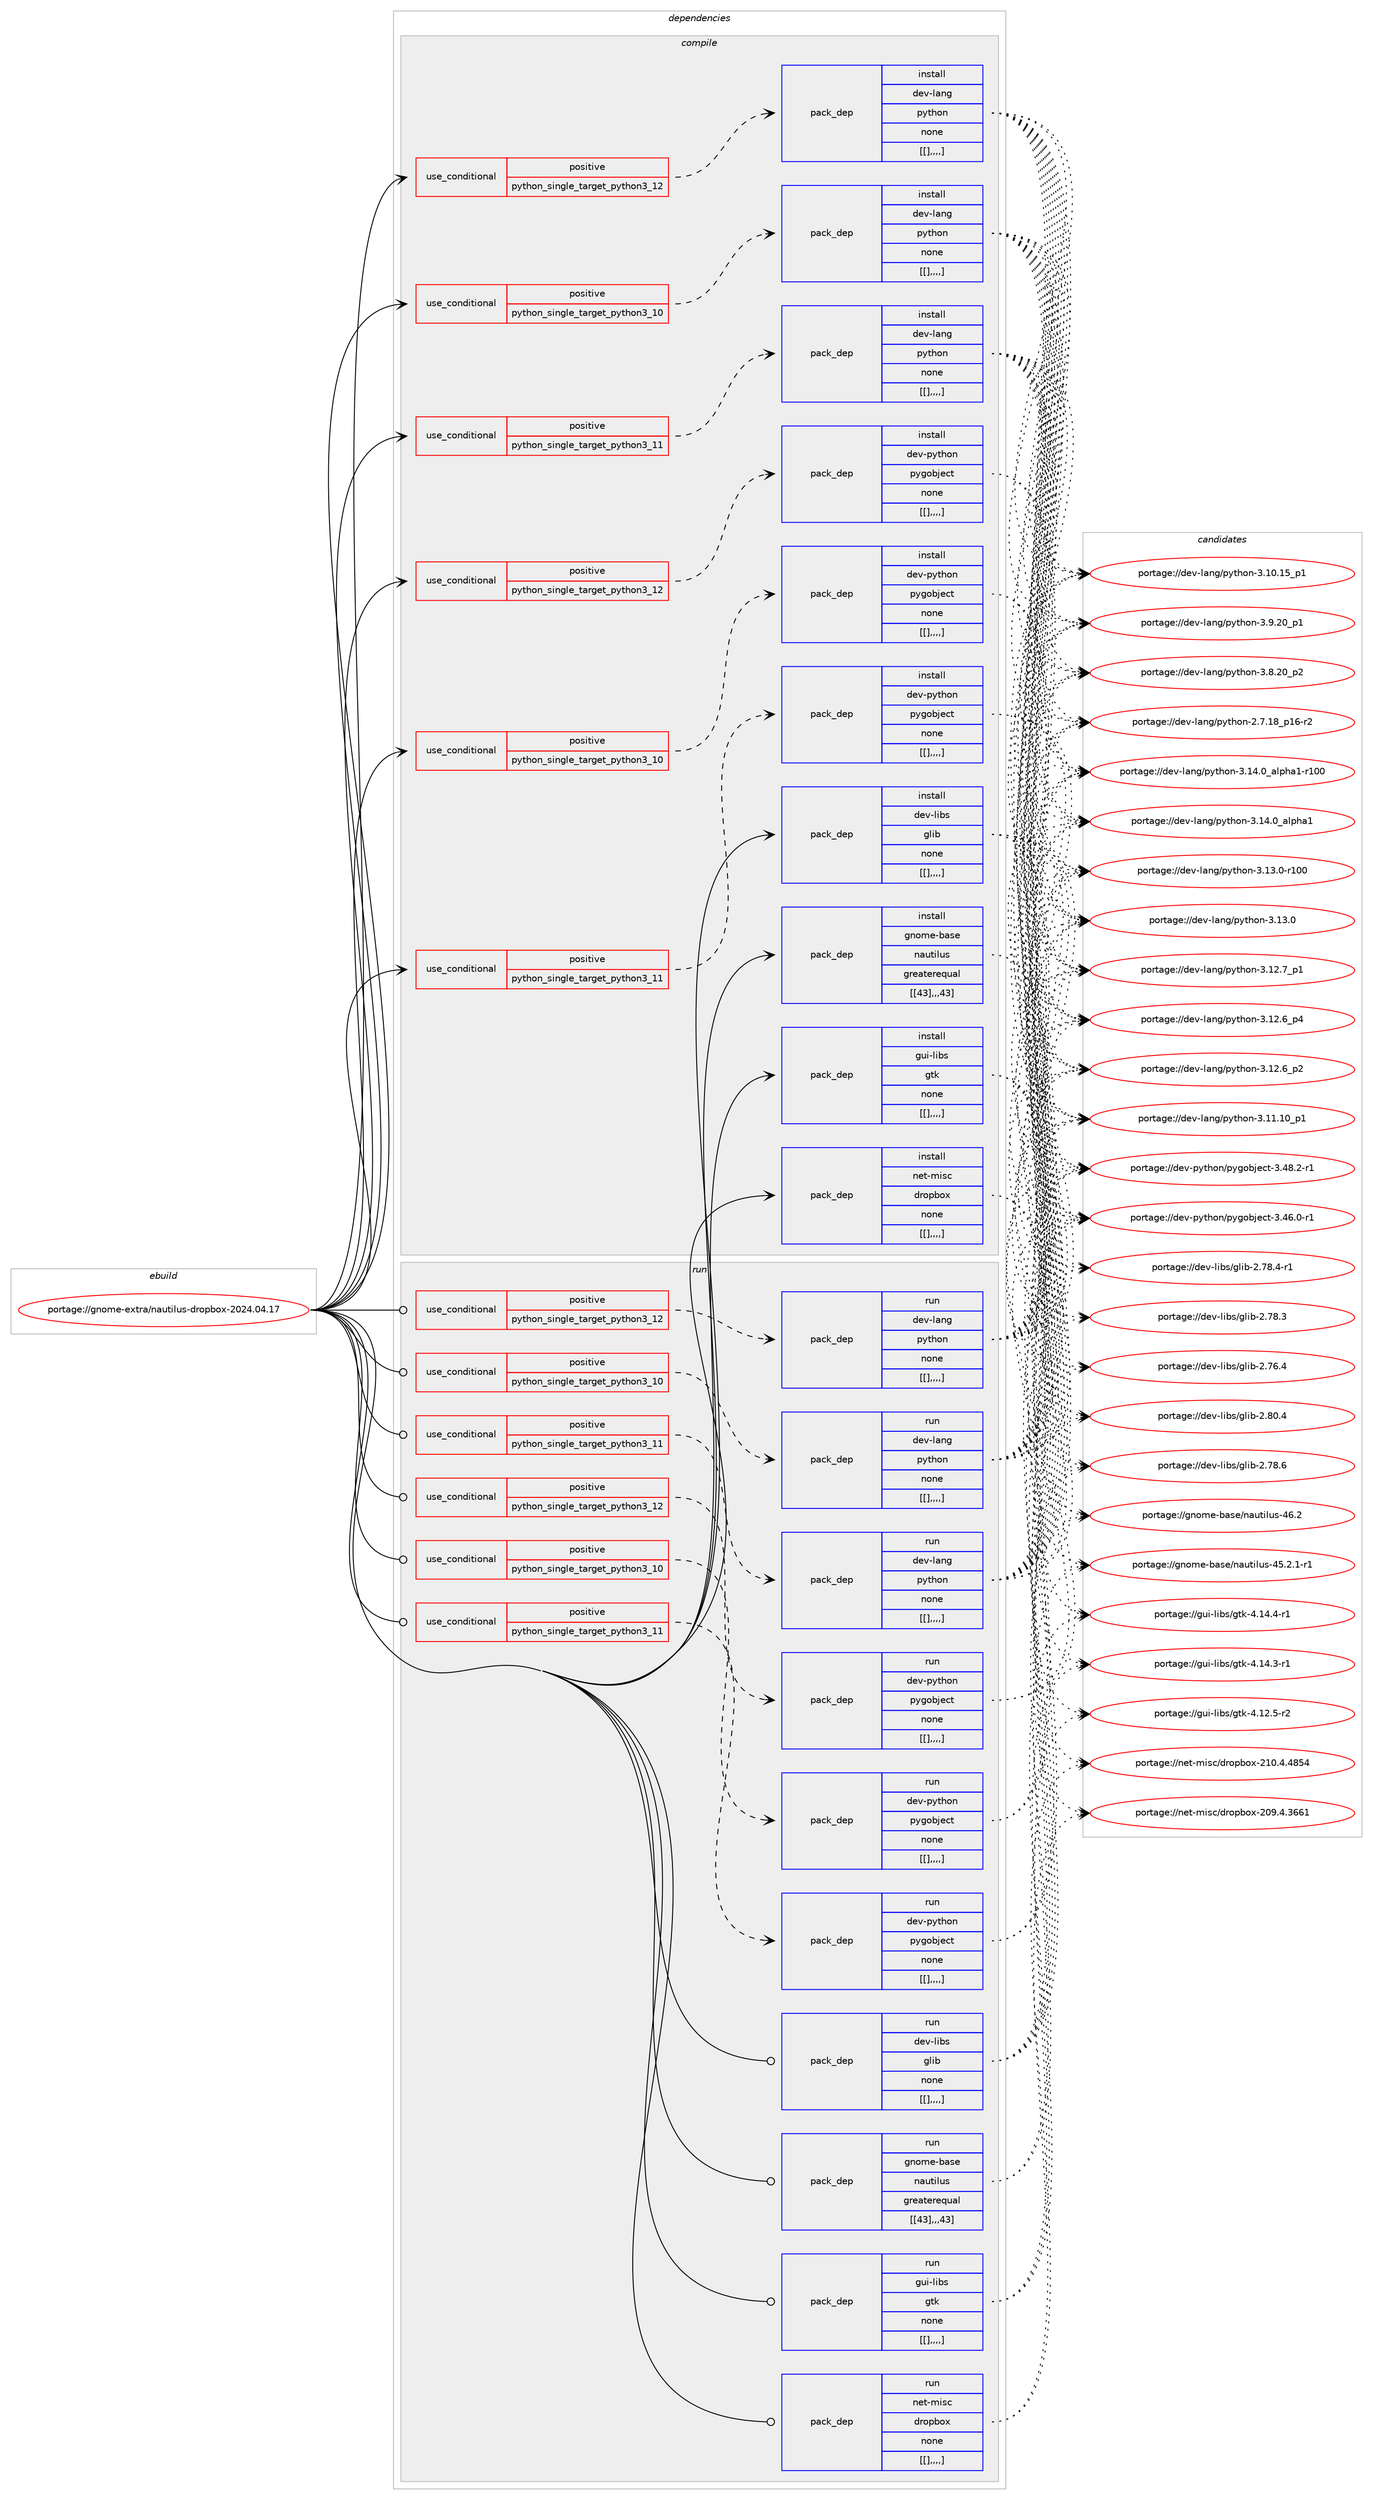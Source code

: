 digraph prolog {

# *************
# Graph options
# *************

newrank=true;
concentrate=true;
compound=true;
graph [rankdir=LR,fontname=Helvetica,fontsize=10,ranksep=1.5];#, ranksep=2.5, nodesep=0.2];
edge  [arrowhead=vee];
node  [fontname=Helvetica,fontsize=10];

# **********
# The ebuild
# **********

subgraph cluster_leftcol {
color=gray;
label=<<i>ebuild</i>>;
id [label="portage://gnome-extra/nautilus-dropbox-2024.04.17", color=red, width=4, href="../gnome-extra/nautilus-dropbox-2024.04.17.svg"];
}

# ****************
# The dependencies
# ****************

subgraph cluster_midcol {
color=gray;
label=<<i>dependencies</i>>;
subgraph cluster_compile {
fillcolor="#eeeeee";
style=filled;
label=<<i>compile</i>>;
subgraph cond70482 {
dependency251976 [label=<<TABLE BORDER="0" CELLBORDER="1" CELLSPACING="0" CELLPADDING="4"><TR><TD ROWSPAN="3" CELLPADDING="10">use_conditional</TD></TR><TR><TD>positive</TD></TR><TR><TD>python_single_target_python3_10</TD></TR></TABLE>>, shape=none, color=red];
subgraph pack179879 {
dependency251979 [label=<<TABLE BORDER="0" CELLBORDER="1" CELLSPACING="0" CELLPADDING="4" WIDTH="220"><TR><TD ROWSPAN="6" CELLPADDING="30">pack_dep</TD></TR><TR><TD WIDTH="110">install</TD></TR><TR><TD>dev-lang</TD></TR><TR><TD>python</TD></TR><TR><TD>none</TD></TR><TR><TD>[[],,,,]</TD></TR></TABLE>>, shape=none, color=blue];
}
dependency251976:e -> dependency251979:w [weight=20,style="dashed",arrowhead="vee"];
}
id:e -> dependency251976:w [weight=20,style="solid",arrowhead="vee"];
subgraph cond70487 {
dependency252003 [label=<<TABLE BORDER="0" CELLBORDER="1" CELLSPACING="0" CELLPADDING="4"><TR><TD ROWSPAN="3" CELLPADDING="10">use_conditional</TD></TR><TR><TD>positive</TD></TR><TR><TD>python_single_target_python3_10</TD></TR></TABLE>>, shape=none, color=red];
subgraph pack179980 {
dependency252158 [label=<<TABLE BORDER="0" CELLBORDER="1" CELLSPACING="0" CELLPADDING="4" WIDTH="220"><TR><TD ROWSPAN="6" CELLPADDING="30">pack_dep</TD></TR><TR><TD WIDTH="110">install</TD></TR><TR><TD>dev-python</TD></TR><TR><TD>pygobject</TD></TR><TR><TD>none</TD></TR><TR><TD>[[],,,,]</TD></TR></TABLE>>, shape=none, color=blue];
}
dependency252003:e -> dependency252158:w [weight=20,style="dashed",arrowhead="vee"];
}
id:e -> dependency252003:w [weight=20,style="solid",arrowhead="vee"];
subgraph cond70520 {
dependency252168 [label=<<TABLE BORDER="0" CELLBORDER="1" CELLSPACING="0" CELLPADDING="4"><TR><TD ROWSPAN="3" CELLPADDING="10">use_conditional</TD></TR><TR><TD>positive</TD></TR><TR><TD>python_single_target_python3_11</TD></TR></TABLE>>, shape=none, color=red];
subgraph pack180100 {
dependency252257 [label=<<TABLE BORDER="0" CELLBORDER="1" CELLSPACING="0" CELLPADDING="4" WIDTH="220"><TR><TD ROWSPAN="6" CELLPADDING="30">pack_dep</TD></TR><TR><TD WIDTH="110">install</TD></TR><TR><TD>dev-lang</TD></TR><TR><TD>python</TD></TR><TR><TD>none</TD></TR><TR><TD>[[],,,,]</TD></TR></TABLE>>, shape=none, color=blue];
}
dependency252168:e -> dependency252257:w [weight=20,style="dashed",arrowhead="vee"];
}
id:e -> dependency252168:w [weight=20,style="solid",arrowhead="vee"];
subgraph cond70544 {
dependency252347 [label=<<TABLE BORDER="0" CELLBORDER="1" CELLSPACING="0" CELLPADDING="4"><TR><TD ROWSPAN="3" CELLPADDING="10">use_conditional</TD></TR><TR><TD>positive</TD></TR><TR><TD>python_single_target_python3_11</TD></TR></TABLE>>, shape=none, color=red];
subgraph pack180248 {
dependency252463 [label=<<TABLE BORDER="0" CELLBORDER="1" CELLSPACING="0" CELLPADDING="4" WIDTH="220"><TR><TD ROWSPAN="6" CELLPADDING="30">pack_dep</TD></TR><TR><TD WIDTH="110">install</TD></TR><TR><TD>dev-python</TD></TR><TR><TD>pygobject</TD></TR><TR><TD>none</TD></TR><TR><TD>[[],,,,]</TD></TR></TABLE>>, shape=none, color=blue];
}
dependency252347:e -> dependency252463:w [weight=20,style="dashed",arrowhead="vee"];
}
id:e -> dependency252347:w [weight=20,style="solid",arrowhead="vee"];
subgraph cond70565 {
dependency252485 [label=<<TABLE BORDER="0" CELLBORDER="1" CELLSPACING="0" CELLPADDING="4"><TR><TD ROWSPAN="3" CELLPADDING="10">use_conditional</TD></TR><TR><TD>positive</TD></TR><TR><TD>python_single_target_python3_12</TD></TR></TABLE>>, shape=none, color=red];
subgraph pack180300 {
dependency252568 [label=<<TABLE BORDER="0" CELLBORDER="1" CELLSPACING="0" CELLPADDING="4" WIDTH="220"><TR><TD ROWSPAN="6" CELLPADDING="30">pack_dep</TD></TR><TR><TD WIDTH="110">install</TD></TR><TR><TD>dev-lang</TD></TR><TR><TD>python</TD></TR><TR><TD>none</TD></TR><TR><TD>[[],,,,]</TD></TR></TABLE>>, shape=none, color=blue];
}
dependency252485:e -> dependency252568:w [weight=20,style="dashed",arrowhead="vee"];
}
id:e -> dependency252485:w [weight=20,style="solid",arrowhead="vee"];
subgraph cond70582 {
dependency252572 [label=<<TABLE BORDER="0" CELLBORDER="1" CELLSPACING="0" CELLPADDING="4"><TR><TD ROWSPAN="3" CELLPADDING="10">use_conditional</TD></TR><TR><TD>positive</TD></TR><TR><TD>python_single_target_python3_12</TD></TR></TABLE>>, shape=none, color=red];
subgraph pack180396 {
dependency252597 [label=<<TABLE BORDER="0" CELLBORDER="1" CELLSPACING="0" CELLPADDING="4" WIDTH="220"><TR><TD ROWSPAN="6" CELLPADDING="30">pack_dep</TD></TR><TR><TD WIDTH="110">install</TD></TR><TR><TD>dev-python</TD></TR><TR><TD>pygobject</TD></TR><TR><TD>none</TD></TR><TR><TD>[[],,,,]</TD></TR></TABLE>>, shape=none, color=blue];
}
dependency252572:e -> dependency252597:w [weight=20,style="dashed",arrowhead="vee"];
}
id:e -> dependency252572:w [weight=20,style="solid",arrowhead="vee"];
subgraph pack180408 {
dependency252618 [label=<<TABLE BORDER="0" CELLBORDER="1" CELLSPACING="0" CELLPADDING="4" WIDTH="220"><TR><TD ROWSPAN="6" CELLPADDING="30">pack_dep</TD></TR><TR><TD WIDTH="110">install</TD></TR><TR><TD>dev-libs</TD></TR><TR><TD>glib</TD></TR><TR><TD>none</TD></TR><TR><TD>[[],,,,]</TD></TR></TABLE>>, shape=none, color=blue];
}
id:e -> dependency252618:w [weight=20,style="solid",arrowhead="vee"];
subgraph pack180453 {
dependency252665 [label=<<TABLE BORDER="0" CELLBORDER="1" CELLSPACING="0" CELLPADDING="4" WIDTH="220"><TR><TD ROWSPAN="6" CELLPADDING="30">pack_dep</TD></TR><TR><TD WIDTH="110">install</TD></TR><TR><TD>gnome-base</TD></TR><TR><TD>nautilus</TD></TR><TR><TD>greaterequal</TD></TR><TR><TD>[[43],,,43]</TD></TR></TABLE>>, shape=none, color=blue];
}
id:e -> dependency252665:w [weight=20,style="solid",arrowhead="vee"];
subgraph pack180510 {
dependency252730 [label=<<TABLE BORDER="0" CELLBORDER="1" CELLSPACING="0" CELLPADDING="4" WIDTH="220"><TR><TD ROWSPAN="6" CELLPADDING="30">pack_dep</TD></TR><TR><TD WIDTH="110">install</TD></TR><TR><TD>gui-libs</TD></TR><TR><TD>gtk</TD></TR><TR><TD>none</TD></TR><TR><TD>[[],,,,]</TD></TR></TABLE>>, shape=none, color=blue];
}
id:e -> dependency252730:w [weight=20,style="solid",arrowhead="vee"];
subgraph pack180512 {
dependency252750 [label=<<TABLE BORDER="0" CELLBORDER="1" CELLSPACING="0" CELLPADDING="4" WIDTH="220"><TR><TD ROWSPAN="6" CELLPADDING="30">pack_dep</TD></TR><TR><TD WIDTH="110">install</TD></TR><TR><TD>net-misc</TD></TR><TR><TD>dropbox</TD></TR><TR><TD>none</TD></TR><TR><TD>[[],,,,]</TD></TR></TABLE>>, shape=none, color=blue];
}
id:e -> dependency252750:w [weight=20,style="solid",arrowhead="vee"];
}
subgraph cluster_compileandrun {
fillcolor="#eeeeee";
style=filled;
label=<<i>compile and run</i>>;
}
subgraph cluster_run {
fillcolor="#eeeeee";
style=filled;
label=<<i>run</i>>;
subgraph cond70611 {
dependency252805 [label=<<TABLE BORDER="0" CELLBORDER="1" CELLSPACING="0" CELLPADDING="4"><TR><TD ROWSPAN="3" CELLPADDING="10">use_conditional</TD></TR><TR><TD>positive</TD></TR><TR><TD>python_single_target_python3_10</TD></TR></TABLE>>, shape=none, color=red];
subgraph pack180597 {
dependency252846 [label=<<TABLE BORDER="0" CELLBORDER="1" CELLSPACING="0" CELLPADDING="4" WIDTH="220"><TR><TD ROWSPAN="6" CELLPADDING="30">pack_dep</TD></TR><TR><TD WIDTH="110">run</TD></TR><TR><TD>dev-lang</TD></TR><TR><TD>python</TD></TR><TR><TD>none</TD></TR><TR><TD>[[],,,,]</TD></TR></TABLE>>, shape=none, color=blue];
}
dependency252805:e -> dependency252846:w [weight=20,style="dashed",arrowhead="vee"];
}
id:e -> dependency252805:w [weight=20,style="solid",arrowhead="odot"];
subgraph cond70618 {
dependency252850 [label=<<TABLE BORDER="0" CELLBORDER="1" CELLSPACING="0" CELLPADDING="4"><TR><TD ROWSPAN="3" CELLPADDING="10">use_conditional</TD></TR><TR><TD>positive</TD></TR><TR><TD>python_single_target_python3_10</TD></TR></TABLE>>, shape=none, color=red];
subgraph pack180616 {
dependency252871 [label=<<TABLE BORDER="0" CELLBORDER="1" CELLSPACING="0" CELLPADDING="4" WIDTH="220"><TR><TD ROWSPAN="6" CELLPADDING="30">pack_dep</TD></TR><TR><TD WIDTH="110">run</TD></TR><TR><TD>dev-python</TD></TR><TR><TD>pygobject</TD></TR><TR><TD>none</TD></TR><TR><TD>[[],,,,]</TD></TR></TABLE>>, shape=none, color=blue];
}
dependency252850:e -> dependency252871:w [weight=20,style="dashed",arrowhead="vee"];
}
id:e -> dependency252850:w [weight=20,style="solid",arrowhead="odot"];
subgraph cond70628 {
dependency252902 [label=<<TABLE BORDER="0" CELLBORDER="1" CELLSPACING="0" CELLPADDING="4"><TR><TD ROWSPAN="3" CELLPADDING="10">use_conditional</TD></TR><TR><TD>positive</TD></TR><TR><TD>python_single_target_python3_11</TD></TR></TABLE>>, shape=none, color=red];
subgraph pack180678 {
dependency252928 [label=<<TABLE BORDER="0" CELLBORDER="1" CELLSPACING="0" CELLPADDING="4" WIDTH="220"><TR><TD ROWSPAN="6" CELLPADDING="30">pack_dep</TD></TR><TR><TD WIDTH="110">run</TD></TR><TR><TD>dev-lang</TD></TR><TR><TD>python</TD></TR><TR><TD>none</TD></TR><TR><TD>[[],,,,]</TD></TR></TABLE>>, shape=none, color=blue];
}
dependency252902:e -> dependency252928:w [weight=20,style="dashed",arrowhead="vee"];
}
id:e -> dependency252902:w [weight=20,style="solid",arrowhead="odot"];
subgraph cond70632 {
dependency252956 [label=<<TABLE BORDER="0" CELLBORDER="1" CELLSPACING="0" CELLPADDING="4"><TR><TD ROWSPAN="3" CELLPADDING="10">use_conditional</TD></TR><TR><TD>positive</TD></TR><TR><TD>python_single_target_python3_11</TD></TR></TABLE>>, shape=none, color=red];
subgraph pack180723 {
dependency252992 [label=<<TABLE BORDER="0" CELLBORDER="1" CELLSPACING="0" CELLPADDING="4" WIDTH="220"><TR><TD ROWSPAN="6" CELLPADDING="30">pack_dep</TD></TR><TR><TD WIDTH="110">run</TD></TR><TR><TD>dev-python</TD></TR><TR><TD>pygobject</TD></TR><TR><TD>none</TD></TR><TR><TD>[[],,,,]</TD></TR></TABLE>>, shape=none, color=blue];
}
dependency252956:e -> dependency252992:w [weight=20,style="dashed",arrowhead="vee"];
}
id:e -> dependency252956:w [weight=20,style="solid",arrowhead="odot"];
subgraph cond70640 {
dependency253013 [label=<<TABLE BORDER="0" CELLBORDER="1" CELLSPACING="0" CELLPADDING="4"><TR><TD ROWSPAN="3" CELLPADDING="10">use_conditional</TD></TR><TR><TD>positive</TD></TR><TR><TD>python_single_target_python3_12</TD></TR></TABLE>>, shape=none, color=red];
subgraph pack180786 {
dependency253063 [label=<<TABLE BORDER="0" CELLBORDER="1" CELLSPACING="0" CELLPADDING="4" WIDTH="220"><TR><TD ROWSPAN="6" CELLPADDING="30">pack_dep</TD></TR><TR><TD WIDTH="110">run</TD></TR><TR><TD>dev-lang</TD></TR><TR><TD>python</TD></TR><TR><TD>none</TD></TR><TR><TD>[[],,,,]</TD></TR></TABLE>>, shape=none, color=blue];
}
dependency253013:e -> dependency253063:w [weight=20,style="dashed",arrowhead="vee"];
}
id:e -> dependency253013:w [weight=20,style="solid",arrowhead="odot"];
subgraph cond70655 {
dependency253098 [label=<<TABLE BORDER="0" CELLBORDER="1" CELLSPACING="0" CELLPADDING="4"><TR><TD ROWSPAN="3" CELLPADDING="10">use_conditional</TD></TR><TR><TD>positive</TD></TR><TR><TD>python_single_target_python3_12</TD></TR></TABLE>>, shape=none, color=red];
subgraph pack180811 {
dependency253124 [label=<<TABLE BORDER="0" CELLBORDER="1" CELLSPACING="0" CELLPADDING="4" WIDTH="220"><TR><TD ROWSPAN="6" CELLPADDING="30">pack_dep</TD></TR><TR><TD WIDTH="110">run</TD></TR><TR><TD>dev-python</TD></TR><TR><TD>pygobject</TD></TR><TR><TD>none</TD></TR><TR><TD>[[],,,,]</TD></TR></TABLE>>, shape=none, color=blue];
}
dependency253098:e -> dependency253124:w [weight=20,style="dashed",arrowhead="vee"];
}
id:e -> dependency253098:w [weight=20,style="solid",arrowhead="odot"];
subgraph pack180831 {
dependency253150 [label=<<TABLE BORDER="0" CELLBORDER="1" CELLSPACING="0" CELLPADDING="4" WIDTH="220"><TR><TD ROWSPAN="6" CELLPADDING="30">pack_dep</TD></TR><TR><TD WIDTH="110">run</TD></TR><TR><TD>dev-libs</TD></TR><TR><TD>glib</TD></TR><TR><TD>none</TD></TR><TR><TD>[[],,,,]</TD></TR></TABLE>>, shape=none, color=blue];
}
id:e -> dependency253150:w [weight=20,style="solid",arrowhead="odot"];
subgraph pack180863 {
dependency253177 [label=<<TABLE BORDER="0" CELLBORDER="1" CELLSPACING="0" CELLPADDING="4" WIDTH="220"><TR><TD ROWSPAN="6" CELLPADDING="30">pack_dep</TD></TR><TR><TD WIDTH="110">run</TD></TR><TR><TD>gnome-base</TD></TR><TR><TD>nautilus</TD></TR><TR><TD>greaterequal</TD></TR><TR><TD>[[43],,,43]</TD></TR></TABLE>>, shape=none, color=blue];
}
id:e -> dependency253177:w [weight=20,style="solid",arrowhead="odot"];
subgraph pack180875 {
dependency253192 [label=<<TABLE BORDER="0" CELLBORDER="1" CELLSPACING="0" CELLPADDING="4" WIDTH="220"><TR><TD ROWSPAN="6" CELLPADDING="30">pack_dep</TD></TR><TR><TD WIDTH="110">run</TD></TR><TR><TD>gui-libs</TD></TR><TR><TD>gtk</TD></TR><TR><TD>none</TD></TR><TR><TD>[[],,,,]</TD></TR></TABLE>>, shape=none, color=blue];
}
id:e -> dependency253192:w [weight=20,style="solid",arrowhead="odot"];
subgraph pack180921 {
dependency253267 [label=<<TABLE BORDER="0" CELLBORDER="1" CELLSPACING="0" CELLPADDING="4" WIDTH="220"><TR><TD ROWSPAN="6" CELLPADDING="30">pack_dep</TD></TR><TR><TD WIDTH="110">run</TD></TR><TR><TD>net-misc</TD></TR><TR><TD>dropbox</TD></TR><TR><TD>none</TD></TR><TR><TD>[[],,,,]</TD></TR></TABLE>>, shape=none, color=blue];
}
id:e -> dependency253267:w [weight=20,style="solid",arrowhead="odot"];
}
}

# **************
# The candidates
# **************

subgraph cluster_choices {
rank=same;
color=gray;
label=<<i>candidates</i>>;

subgraph choice179964 {
color=black;
nodesep=1;
choice100101118451089711010347112121116104111110455146495246489597108112104974945114494848 [label="portage://dev-lang/python-3.14.0_alpha1-r100", color=red, width=4,href="../dev-lang/python-3.14.0_alpha1-r100.svg"];
choice1001011184510897110103471121211161041111104551464952464895971081121049749 [label="portage://dev-lang/python-3.14.0_alpha1", color=red, width=4,href="../dev-lang/python-3.14.0_alpha1.svg"];
choice1001011184510897110103471121211161041111104551464951464845114494848 [label="portage://dev-lang/python-3.13.0-r100", color=red, width=4,href="../dev-lang/python-3.13.0-r100.svg"];
choice10010111845108971101034711212111610411111045514649514648 [label="portage://dev-lang/python-3.13.0", color=red, width=4,href="../dev-lang/python-3.13.0.svg"];
choice100101118451089711010347112121116104111110455146495046559511249 [label="portage://dev-lang/python-3.12.7_p1", color=red, width=4,href="../dev-lang/python-3.12.7_p1.svg"];
choice100101118451089711010347112121116104111110455146495046549511252 [label="portage://dev-lang/python-3.12.6_p4", color=red, width=4,href="../dev-lang/python-3.12.6_p4.svg"];
choice100101118451089711010347112121116104111110455146495046549511250 [label="portage://dev-lang/python-3.12.6_p2", color=red, width=4,href="../dev-lang/python-3.12.6_p2.svg"];
choice10010111845108971101034711212111610411111045514649494649489511249 [label="portage://dev-lang/python-3.11.10_p1", color=red, width=4,href="../dev-lang/python-3.11.10_p1.svg"];
choice10010111845108971101034711212111610411111045514649484649539511249 [label="portage://dev-lang/python-3.10.15_p1", color=red, width=4,href="../dev-lang/python-3.10.15_p1.svg"];
choice100101118451089711010347112121116104111110455146574650489511249 [label="portage://dev-lang/python-3.9.20_p1", color=red, width=4,href="../dev-lang/python-3.9.20_p1.svg"];
choice100101118451089711010347112121116104111110455146564650489511250 [label="portage://dev-lang/python-3.8.20_p2", color=red, width=4,href="../dev-lang/python-3.8.20_p2.svg"];
choice100101118451089711010347112121116104111110455046554649569511249544511450 [label="portage://dev-lang/python-2.7.18_p16-r2", color=red, width=4,href="../dev-lang/python-2.7.18_p16-r2.svg"];
dependency251979:e -> choice100101118451089711010347112121116104111110455146495246489597108112104974945114494848:w [style=dotted,weight="100"];
dependency251979:e -> choice1001011184510897110103471121211161041111104551464952464895971081121049749:w [style=dotted,weight="100"];
dependency251979:e -> choice1001011184510897110103471121211161041111104551464951464845114494848:w [style=dotted,weight="100"];
dependency251979:e -> choice10010111845108971101034711212111610411111045514649514648:w [style=dotted,weight="100"];
dependency251979:e -> choice100101118451089711010347112121116104111110455146495046559511249:w [style=dotted,weight="100"];
dependency251979:e -> choice100101118451089711010347112121116104111110455146495046549511252:w [style=dotted,weight="100"];
dependency251979:e -> choice100101118451089711010347112121116104111110455146495046549511250:w [style=dotted,weight="100"];
dependency251979:e -> choice10010111845108971101034711212111610411111045514649494649489511249:w [style=dotted,weight="100"];
dependency251979:e -> choice10010111845108971101034711212111610411111045514649484649539511249:w [style=dotted,weight="100"];
dependency251979:e -> choice100101118451089711010347112121116104111110455146574650489511249:w [style=dotted,weight="100"];
dependency251979:e -> choice100101118451089711010347112121116104111110455146564650489511250:w [style=dotted,weight="100"];
dependency251979:e -> choice100101118451089711010347112121116104111110455046554649569511249544511450:w [style=dotted,weight="100"];
}
subgraph choice179977 {
color=black;
nodesep=1;
choice10010111845112121116104111110471121211031119810610199116455146525646504511449 [label="portage://dev-python/pygobject-3.48.2-r1", color=red, width=4,href="../dev-python/pygobject-3.48.2-r1.svg"];
choice10010111845112121116104111110471121211031119810610199116455146525446484511449 [label="portage://dev-python/pygobject-3.46.0-r1", color=red, width=4,href="../dev-python/pygobject-3.46.0-r1.svg"];
dependency252158:e -> choice10010111845112121116104111110471121211031119810610199116455146525646504511449:w [style=dotted,weight="100"];
dependency252158:e -> choice10010111845112121116104111110471121211031119810610199116455146525446484511449:w [style=dotted,weight="100"];
}
subgraph choice180004 {
color=black;
nodesep=1;
choice100101118451089711010347112121116104111110455146495246489597108112104974945114494848 [label="portage://dev-lang/python-3.14.0_alpha1-r100", color=red, width=4,href="../dev-lang/python-3.14.0_alpha1-r100.svg"];
choice1001011184510897110103471121211161041111104551464952464895971081121049749 [label="portage://dev-lang/python-3.14.0_alpha1", color=red, width=4,href="../dev-lang/python-3.14.0_alpha1.svg"];
choice1001011184510897110103471121211161041111104551464951464845114494848 [label="portage://dev-lang/python-3.13.0-r100", color=red, width=4,href="../dev-lang/python-3.13.0-r100.svg"];
choice10010111845108971101034711212111610411111045514649514648 [label="portage://dev-lang/python-3.13.0", color=red, width=4,href="../dev-lang/python-3.13.0.svg"];
choice100101118451089711010347112121116104111110455146495046559511249 [label="portage://dev-lang/python-3.12.7_p1", color=red, width=4,href="../dev-lang/python-3.12.7_p1.svg"];
choice100101118451089711010347112121116104111110455146495046549511252 [label="portage://dev-lang/python-3.12.6_p4", color=red, width=4,href="../dev-lang/python-3.12.6_p4.svg"];
choice100101118451089711010347112121116104111110455146495046549511250 [label="portage://dev-lang/python-3.12.6_p2", color=red, width=4,href="../dev-lang/python-3.12.6_p2.svg"];
choice10010111845108971101034711212111610411111045514649494649489511249 [label="portage://dev-lang/python-3.11.10_p1", color=red, width=4,href="../dev-lang/python-3.11.10_p1.svg"];
choice10010111845108971101034711212111610411111045514649484649539511249 [label="portage://dev-lang/python-3.10.15_p1", color=red, width=4,href="../dev-lang/python-3.10.15_p1.svg"];
choice100101118451089711010347112121116104111110455146574650489511249 [label="portage://dev-lang/python-3.9.20_p1", color=red, width=4,href="../dev-lang/python-3.9.20_p1.svg"];
choice100101118451089711010347112121116104111110455146564650489511250 [label="portage://dev-lang/python-3.8.20_p2", color=red, width=4,href="../dev-lang/python-3.8.20_p2.svg"];
choice100101118451089711010347112121116104111110455046554649569511249544511450 [label="portage://dev-lang/python-2.7.18_p16-r2", color=red, width=4,href="../dev-lang/python-2.7.18_p16-r2.svg"];
dependency252257:e -> choice100101118451089711010347112121116104111110455146495246489597108112104974945114494848:w [style=dotted,weight="100"];
dependency252257:e -> choice1001011184510897110103471121211161041111104551464952464895971081121049749:w [style=dotted,weight="100"];
dependency252257:e -> choice1001011184510897110103471121211161041111104551464951464845114494848:w [style=dotted,weight="100"];
dependency252257:e -> choice10010111845108971101034711212111610411111045514649514648:w [style=dotted,weight="100"];
dependency252257:e -> choice100101118451089711010347112121116104111110455146495046559511249:w [style=dotted,weight="100"];
dependency252257:e -> choice100101118451089711010347112121116104111110455146495046549511252:w [style=dotted,weight="100"];
dependency252257:e -> choice100101118451089711010347112121116104111110455146495046549511250:w [style=dotted,weight="100"];
dependency252257:e -> choice10010111845108971101034711212111610411111045514649494649489511249:w [style=dotted,weight="100"];
dependency252257:e -> choice10010111845108971101034711212111610411111045514649484649539511249:w [style=dotted,weight="100"];
dependency252257:e -> choice100101118451089711010347112121116104111110455146574650489511249:w [style=dotted,weight="100"];
dependency252257:e -> choice100101118451089711010347112121116104111110455146564650489511250:w [style=dotted,weight="100"];
dependency252257:e -> choice100101118451089711010347112121116104111110455046554649569511249544511450:w [style=dotted,weight="100"];
}
subgraph choice180034 {
color=black;
nodesep=1;
choice10010111845112121116104111110471121211031119810610199116455146525646504511449 [label="portage://dev-python/pygobject-3.48.2-r1", color=red, width=4,href="../dev-python/pygobject-3.48.2-r1.svg"];
choice10010111845112121116104111110471121211031119810610199116455146525446484511449 [label="portage://dev-python/pygobject-3.46.0-r1", color=red, width=4,href="../dev-python/pygobject-3.46.0-r1.svg"];
dependency252463:e -> choice10010111845112121116104111110471121211031119810610199116455146525646504511449:w [style=dotted,weight="100"];
dependency252463:e -> choice10010111845112121116104111110471121211031119810610199116455146525446484511449:w [style=dotted,weight="100"];
}
subgraph choice180051 {
color=black;
nodesep=1;
choice100101118451089711010347112121116104111110455146495246489597108112104974945114494848 [label="portage://dev-lang/python-3.14.0_alpha1-r100", color=red, width=4,href="../dev-lang/python-3.14.0_alpha1-r100.svg"];
choice1001011184510897110103471121211161041111104551464952464895971081121049749 [label="portage://dev-lang/python-3.14.0_alpha1", color=red, width=4,href="../dev-lang/python-3.14.0_alpha1.svg"];
choice1001011184510897110103471121211161041111104551464951464845114494848 [label="portage://dev-lang/python-3.13.0-r100", color=red, width=4,href="../dev-lang/python-3.13.0-r100.svg"];
choice10010111845108971101034711212111610411111045514649514648 [label="portage://dev-lang/python-3.13.0", color=red, width=4,href="../dev-lang/python-3.13.0.svg"];
choice100101118451089711010347112121116104111110455146495046559511249 [label="portage://dev-lang/python-3.12.7_p1", color=red, width=4,href="../dev-lang/python-3.12.7_p1.svg"];
choice100101118451089711010347112121116104111110455146495046549511252 [label="portage://dev-lang/python-3.12.6_p4", color=red, width=4,href="../dev-lang/python-3.12.6_p4.svg"];
choice100101118451089711010347112121116104111110455146495046549511250 [label="portage://dev-lang/python-3.12.6_p2", color=red, width=4,href="../dev-lang/python-3.12.6_p2.svg"];
choice10010111845108971101034711212111610411111045514649494649489511249 [label="portage://dev-lang/python-3.11.10_p1", color=red, width=4,href="../dev-lang/python-3.11.10_p1.svg"];
choice10010111845108971101034711212111610411111045514649484649539511249 [label="portage://dev-lang/python-3.10.15_p1", color=red, width=4,href="../dev-lang/python-3.10.15_p1.svg"];
choice100101118451089711010347112121116104111110455146574650489511249 [label="portage://dev-lang/python-3.9.20_p1", color=red, width=4,href="../dev-lang/python-3.9.20_p1.svg"];
choice100101118451089711010347112121116104111110455146564650489511250 [label="portage://dev-lang/python-3.8.20_p2", color=red, width=4,href="../dev-lang/python-3.8.20_p2.svg"];
choice100101118451089711010347112121116104111110455046554649569511249544511450 [label="portage://dev-lang/python-2.7.18_p16-r2", color=red, width=4,href="../dev-lang/python-2.7.18_p16-r2.svg"];
dependency252568:e -> choice100101118451089711010347112121116104111110455146495246489597108112104974945114494848:w [style=dotted,weight="100"];
dependency252568:e -> choice1001011184510897110103471121211161041111104551464952464895971081121049749:w [style=dotted,weight="100"];
dependency252568:e -> choice1001011184510897110103471121211161041111104551464951464845114494848:w [style=dotted,weight="100"];
dependency252568:e -> choice10010111845108971101034711212111610411111045514649514648:w [style=dotted,weight="100"];
dependency252568:e -> choice100101118451089711010347112121116104111110455146495046559511249:w [style=dotted,weight="100"];
dependency252568:e -> choice100101118451089711010347112121116104111110455146495046549511252:w [style=dotted,weight="100"];
dependency252568:e -> choice100101118451089711010347112121116104111110455146495046549511250:w [style=dotted,weight="100"];
dependency252568:e -> choice10010111845108971101034711212111610411111045514649494649489511249:w [style=dotted,weight="100"];
dependency252568:e -> choice10010111845108971101034711212111610411111045514649484649539511249:w [style=dotted,weight="100"];
dependency252568:e -> choice100101118451089711010347112121116104111110455146574650489511249:w [style=dotted,weight="100"];
dependency252568:e -> choice100101118451089711010347112121116104111110455146564650489511250:w [style=dotted,weight="100"];
dependency252568:e -> choice100101118451089711010347112121116104111110455046554649569511249544511450:w [style=dotted,weight="100"];
}
subgraph choice180109 {
color=black;
nodesep=1;
choice10010111845112121116104111110471121211031119810610199116455146525646504511449 [label="portage://dev-python/pygobject-3.48.2-r1", color=red, width=4,href="../dev-python/pygobject-3.48.2-r1.svg"];
choice10010111845112121116104111110471121211031119810610199116455146525446484511449 [label="portage://dev-python/pygobject-3.46.0-r1", color=red, width=4,href="../dev-python/pygobject-3.46.0-r1.svg"];
dependency252597:e -> choice10010111845112121116104111110471121211031119810610199116455146525646504511449:w [style=dotted,weight="100"];
dependency252597:e -> choice10010111845112121116104111110471121211031119810610199116455146525446484511449:w [style=dotted,weight="100"];
}
subgraph choice180113 {
color=black;
nodesep=1;
choice1001011184510810598115471031081059845504656484652 [label="portage://dev-libs/glib-2.80.4", color=red, width=4,href="../dev-libs/glib-2.80.4.svg"];
choice1001011184510810598115471031081059845504655564654 [label="portage://dev-libs/glib-2.78.6", color=red, width=4,href="../dev-libs/glib-2.78.6.svg"];
choice10010111845108105981154710310810598455046555646524511449 [label="portage://dev-libs/glib-2.78.4-r1", color=red, width=4,href="../dev-libs/glib-2.78.4-r1.svg"];
choice1001011184510810598115471031081059845504655564651 [label="portage://dev-libs/glib-2.78.3", color=red, width=4,href="../dev-libs/glib-2.78.3.svg"];
choice1001011184510810598115471031081059845504655544652 [label="portage://dev-libs/glib-2.76.4", color=red, width=4,href="../dev-libs/glib-2.76.4.svg"];
dependency252618:e -> choice1001011184510810598115471031081059845504656484652:w [style=dotted,weight="100"];
dependency252618:e -> choice1001011184510810598115471031081059845504655564654:w [style=dotted,weight="100"];
dependency252618:e -> choice10010111845108105981154710310810598455046555646524511449:w [style=dotted,weight="100"];
dependency252618:e -> choice1001011184510810598115471031081059845504655564651:w [style=dotted,weight="100"];
dependency252618:e -> choice1001011184510810598115471031081059845504655544652:w [style=dotted,weight="100"];
}
subgraph choice180193 {
color=black;
nodesep=1;
choice10311011110910145989711510147110971171161051081171154552544650 [label="portage://gnome-base/nautilus-46.2", color=red, width=4,href="../gnome-base/nautilus-46.2.svg"];
choice1031101111091014598971151014711097117116105108117115455253465046494511449 [label="portage://gnome-base/nautilus-45.2.1-r1", color=red, width=4,href="../gnome-base/nautilus-45.2.1-r1.svg"];
dependency252665:e -> choice10311011110910145989711510147110971171161051081171154552544650:w [style=dotted,weight="100"];
dependency252665:e -> choice1031101111091014598971151014711097117116105108117115455253465046494511449:w [style=dotted,weight="100"];
}
subgraph choice180197 {
color=black;
nodesep=1;
choice103117105451081059811547103116107455246495246524511449 [label="portage://gui-libs/gtk-4.14.4-r1", color=red, width=4,href="../gui-libs/gtk-4.14.4-r1.svg"];
choice103117105451081059811547103116107455246495246514511449 [label="portage://gui-libs/gtk-4.14.3-r1", color=red, width=4,href="../gui-libs/gtk-4.14.3-r1.svg"];
choice103117105451081059811547103116107455246495046534511450 [label="portage://gui-libs/gtk-4.12.5-r2", color=red, width=4,href="../gui-libs/gtk-4.12.5-r2.svg"];
dependency252730:e -> choice103117105451081059811547103116107455246495246524511449:w [style=dotted,weight="100"];
dependency252730:e -> choice103117105451081059811547103116107455246495246514511449:w [style=dotted,weight="100"];
dependency252730:e -> choice103117105451081059811547103116107455246495046534511450:w [style=dotted,weight="100"];
}
subgraph choice180220 {
color=black;
nodesep=1;
choice110101116451091051159947100114111112981111204550494846524652565352 [label="portage://net-misc/dropbox-210.4.4854", color=red, width=4,href="../net-misc/dropbox-210.4.4854.svg"];
choice110101116451091051159947100114111112981111204550485746524651545449 [label="portage://net-misc/dropbox-209.4.3661", color=red, width=4,href="../net-misc/dropbox-209.4.3661.svg"];
dependency252750:e -> choice110101116451091051159947100114111112981111204550494846524652565352:w [style=dotted,weight="100"];
dependency252750:e -> choice110101116451091051159947100114111112981111204550485746524651545449:w [style=dotted,weight="100"];
}
subgraph choice180308 {
color=black;
nodesep=1;
choice100101118451089711010347112121116104111110455146495246489597108112104974945114494848 [label="portage://dev-lang/python-3.14.0_alpha1-r100", color=red, width=4,href="../dev-lang/python-3.14.0_alpha1-r100.svg"];
choice1001011184510897110103471121211161041111104551464952464895971081121049749 [label="portage://dev-lang/python-3.14.0_alpha1", color=red, width=4,href="../dev-lang/python-3.14.0_alpha1.svg"];
choice1001011184510897110103471121211161041111104551464951464845114494848 [label="portage://dev-lang/python-3.13.0-r100", color=red, width=4,href="../dev-lang/python-3.13.0-r100.svg"];
choice10010111845108971101034711212111610411111045514649514648 [label="portage://dev-lang/python-3.13.0", color=red, width=4,href="../dev-lang/python-3.13.0.svg"];
choice100101118451089711010347112121116104111110455146495046559511249 [label="portage://dev-lang/python-3.12.7_p1", color=red, width=4,href="../dev-lang/python-3.12.7_p1.svg"];
choice100101118451089711010347112121116104111110455146495046549511252 [label="portage://dev-lang/python-3.12.6_p4", color=red, width=4,href="../dev-lang/python-3.12.6_p4.svg"];
choice100101118451089711010347112121116104111110455146495046549511250 [label="portage://dev-lang/python-3.12.6_p2", color=red, width=4,href="../dev-lang/python-3.12.6_p2.svg"];
choice10010111845108971101034711212111610411111045514649494649489511249 [label="portage://dev-lang/python-3.11.10_p1", color=red, width=4,href="../dev-lang/python-3.11.10_p1.svg"];
choice10010111845108971101034711212111610411111045514649484649539511249 [label="portage://dev-lang/python-3.10.15_p1", color=red, width=4,href="../dev-lang/python-3.10.15_p1.svg"];
choice100101118451089711010347112121116104111110455146574650489511249 [label="portage://dev-lang/python-3.9.20_p1", color=red, width=4,href="../dev-lang/python-3.9.20_p1.svg"];
choice100101118451089711010347112121116104111110455146564650489511250 [label="portage://dev-lang/python-3.8.20_p2", color=red, width=4,href="../dev-lang/python-3.8.20_p2.svg"];
choice100101118451089711010347112121116104111110455046554649569511249544511450 [label="portage://dev-lang/python-2.7.18_p16-r2", color=red, width=4,href="../dev-lang/python-2.7.18_p16-r2.svg"];
dependency252846:e -> choice100101118451089711010347112121116104111110455146495246489597108112104974945114494848:w [style=dotted,weight="100"];
dependency252846:e -> choice1001011184510897110103471121211161041111104551464952464895971081121049749:w [style=dotted,weight="100"];
dependency252846:e -> choice1001011184510897110103471121211161041111104551464951464845114494848:w [style=dotted,weight="100"];
dependency252846:e -> choice10010111845108971101034711212111610411111045514649514648:w [style=dotted,weight="100"];
dependency252846:e -> choice100101118451089711010347112121116104111110455146495046559511249:w [style=dotted,weight="100"];
dependency252846:e -> choice100101118451089711010347112121116104111110455146495046549511252:w [style=dotted,weight="100"];
dependency252846:e -> choice100101118451089711010347112121116104111110455146495046549511250:w [style=dotted,weight="100"];
dependency252846:e -> choice10010111845108971101034711212111610411111045514649494649489511249:w [style=dotted,weight="100"];
dependency252846:e -> choice10010111845108971101034711212111610411111045514649484649539511249:w [style=dotted,weight="100"];
dependency252846:e -> choice100101118451089711010347112121116104111110455146574650489511249:w [style=dotted,weight="100"];
dependency252846:e -> choice100101118451089711010347112121116104111110455146564650489511250:w [style=dotted,weight="100"];
dependency252846:e -> choice100101118451089711010347112121116104111110455046554649569511249544511450:w [style=dotted,weight="100"];
}
subgraph choice180322 {
color=black;
nodesep=1;
choice10010111845112121116104111110471121211031119810610199116455146525646504511449 [label="portage://dev-python/pygobject-3.48.2-r1", color=red, width=4,href="../dev-python/pygobject-3.48.2-r1.svg"];
choice10010111845112121116104111110471121211031119810610199116455146525446484511449 [label="portage://dev-python/pygobject-3.46.0-r1", color=red, width=4,href="../dev-python/pygobject-3.46.0-r1.svg"];
dependency252871:e -> choice10010111845112121116104111110471121211031119810610199116455146525646504511449:w [style=dotted,weight="100"];
dependency252871:e -> choice10010111845112121116104111110471121211031119810610199116455146525446484511449:w [style=dotted,weight="100"];
}
subgraph choice180336 {
color=black;
nodesep=1;
choice100101118451089711010347112121116104111110455146495246489597108112104974945114494848 [label="portage://dev-lang/python-3.14.0_alpha1-r100", color=red, width=4,href="../dev-lang/python-3.14.0_alpha1-r100.svg"];
choice1001011184510897110103471121211161041111104551464952464895971081121049749 [label="portage://dev-lang/python-3.14.0_alpha1", color=red, width=4,href="../dev-lang/python-3.14.0_alpha1.svg"];
choice1001011184510897110103471121211161041111104551464951464845114494848 [label="portage://dev-lang/python-3.13.0-r100", color=red, width=4,href="../dev-lang/python-3.13.0-r100.svg"];
choice10010111845108971101034711212111610411111045514649514648 [label="portage://dev-lang/python-3.13.0", color=red, width=4,href="../dev-lang/python-3.13.0.svg"];
choice100101118451089711010347112121116104111110455146495046559511249 [label="portage://dev-lang/python-3.12.7_p1", color=red, width=4,href="../dev-lang/python-3.12.7_p1.svg"];
choice100101118451089711010347112121116104111110455146495046549511252 [label="portage://dev-lang/python-3.12.6_p4", color=red, width=4,href="../dev-lang/python-3.12.6_p4.svg"];
choice100101118451089711010347112121116104111110455146495046549511250 [label="portage://dev-lang/python-3.12.6_p2", color=red, width=4,href="../dev-lang/python-3.12.6_p2.svg"];
choice10010111845108971101034711212111610411111045514649494649489511249 [label="portage://dev-lang/python-3.11.10_p1", color=red, width=4,href="../dev-lang/python-3.11.10_p1.svg"];
choice10010111845108971101034711212111610411111045514649484649539511249 [label="portage://dev-lang/python-3.10.15_p1", color=red, width=4,href="../dev-lang/python-3.10.15_p1.svg"];
choice100101118451089711010347112121116104111110455146574650489511249 [label="portage://dev-lang/python-3.9.20_p1", color=red, width=4,href="../dev-lang/python-3.9.20_p1.svg"];
choice100101118451089711010347112121116104111110455146564650489511250 [label="portage://dev-lang/python-3.8.20_p2", color=red, width=4,href="../dev-lang/python-3.8.20_p2.svg"];
choice100101118451089711010347112121116104111110455046554649569511249544511450 [label="portage://dev-lang/python-2.7.18_p16-r2", color=red, width=4,href="../dev-lang/python-2.7.18_p16-r2.svg"];
dependency252928:e -> choice100101118451089711010347112121116104111110455146495246489597108112104974945114494848:w [style=dotted,weight="100"];
dependency252928:e -> choice1001011184510897110103471121211161041111104551464952464895971081121049749:w [style=dotted,weight="100"];
dependency252928:e -> choice1001011184510897110103471121211161041111104551464951464845114494848:w [style=dotted,weight="100"];
dependency252928:e -> choice10010111845108971101034711212111610411111045514649514648:w [style=dotted,weight="100"];
dependency252928:e -> choice100101118451089711010347112121116104111110455146495046559511249:w [style=dotted,weight="100"];
dependency252928:e -> choice100101118451089711010347112121116104111110455146495046549511252:w [style=dotted,weight="100"];
dependency252928:e -> choice100101118451089711010347112121116104111110455146495046549511250:w [style=dotted,weight="100"];
dependency252928:e -> choice10010111845108971101034711212111610411111045514649494649489511249:w [style=dotted,weight="100"];
dependency252928:e -> choice10010111845108971101034711212111610411111045514649484649539511249:w [style=dotted,weight="100"];
dependency252928:e -> choice100101118451089711010347112121116104111110455146574650489511249:w [style=dotted,weight="100"];
dependency252928:e -> choice100101118451089711010347112121116104111110455146564650489511250:w [style=dotted,weight="100"];
dependency252928:e -> choice100101118451089711010347112121116104111110455046554649569511249544511450:w [style=dotted,weight="100"];
}
subgraph choice180365 {
color=black;
nodesep=1;
choice10010111845112121116104111110471121211031119810610199116455146525646504511449 [label="portage://dev-python/pygobject-3.48.2-r1", color=red, width=4,href="../dev-python/pygobject-3.48.2-r1.svg"];
choice10010111845112121116104111110471121211031119810610199116455146525446484511449 [label="portage://dev-python/pygobject-3.46.0-r1", color=red, width=4,href="../dev-python/pygobject-3.46.0-r1.svg"];
dependency252992:e -> choice10010111845112121116104111110471121211031119810610199116455146525646504511449:w [style=dotted,weight="100"];
dependency252992:e -> choice10010111845112121116104111110471121211031119810610199116455146525446484511449:w [style=dotted,weight="100"];
}
subgraph choice180376 {
color=black;
nodesep=1;
choice100101118451089711010347112121116104111110455146495246489597108112104974945114494848 [label="portage://dev-lang/python-3.14.0_alpha1-r100", color=red, width=4,href="../dev-lang/python-3.14.0_alpha1-r100.svg"];
choice1001011184510897110103471121211161041111104551464952464895971081121049749 [label="portage://dev-lang/python-3.14.0_alpha1", color=red, width=4,href="../dev-lang/python-3.14.0_alpha1.svg"];
choice1001011184510897110103471121211161041111104551464951464845114494848 [label="portage://dev-lang/python-3.13.0-r100", color=red, width=4,href="../dev-lang/python-3.13.0-r100.svg"];
choice10010111845108971101034711212111610411111045514649514648 [label="portage://dev-lang/python-3.13.0", color=red, width=4,href="../dev-lang/python-3.13.0.svg"];
choice100101118451089711010347112121116104111110455146495046559511249 [label="portage://dev-lang/python-3.12.7_p1", color=red, width=4,href="../dev-lang/python-3.12.7_p1.svg"];
choice100101118451089711010347112121116104111110455146495046549511252 [label="portage://dev-lang/python-3.12.6_p4", color=red, width=4,href="../dev-lang/python-3.12.6_p4.svg"];
choice100101118451089711010347112121116104111110455146495046549511250 [label="portage://dev-lang/python-3.12.6_p2", color=red, width=4,href="../dev-lang/python-3.12.6_p2.svg"];
choice10010111845108971101034711212111610411111045514649494649489511249 [label="portage://dev-lang/python-3.11.10_p1", color=red, width=4,href="../dev-lang/python-3.11.10_p1.svg"];
choice10010111845108971101034711212111610411111045514649484649539511249 [label="portage://dev-lang/python-3.10.15_p1", color=red, width=4,href="../dev-lang/python-3.10.15_p1.svg"];
choice100101118451089711010347112121116104111110455146574650489511249 [label="portage://dev-lang/python-3.9.20_p1", color=red, width=4,href="../dev-lang/python-3.9.20_p1.svg"];
choice100101118451089711010347112121116104111110455146564650489511250 [label="portage://dev-lang/python-3.8.20_p2", color=red, width=4,href="../dev-lang/python-3.8.20_p2.svg"];
choice100101118451089711010347112121116104111110455046554649569511249544511450 [label="portage://dev-lang/python-2.7.18_p16-r2", color=red, width=4,href="../dev-lang/python-2.7.18_p16-r2.svg"];
dependency253063:e -> choice100101118451089711010347112121116104111110455146495246489597108112104974945114494848:w [style=dotted,weight="100"];
dependency253063:e -> choice1001011184510897110103471121211161041111104551464952464895971081121049749:w [style=dotted,weight="100"];
dependency253063:e -> choice1001011184510897110103471121211161041111104551464951464845114494848:w [style=dotted,weight="100"];
dependency253063:e -> choice10010111845108971101034711212111610411111045514649514648:w [style=dotted,weight="100"];
dependency253063:e -> choice100101118451089711010347112121116104111110455146495046559511249:w [style=dotted,weight="100"];
dependency253063:e -> choice100101118451089711010347112121116104111110455146495046549511252:w [style=dotted,weight="100"];
dependency253063:e -> choice100101118451089711010347112121116104111110455146495046549511250:w [style=dotted,weight="100"];
dependency253063:e -> choice10010111845108971101034711212111610411111045514649494649489511249:w [style=dotted,weight="100"];
dependency253063:e -> choice10010111845108971101034711212111610411111045514649484649539511249:w [style=dotted,weight="100"];
dependency253063:e -> choice100101118451089711010347112121116104111110455146574650489511249:w [style=dotted,weight="100"];
dependency253063:e -> choice100101118451089711010347112121116104111110455146564650489511250:w [style=dotted,weight="100"];
dependency253063:e -> choice100101118451089711010347112121116104111110455046554649569511249544511450:w [style=dotted,weight="100"];
}
subgraph choice180383 {
color=black;
nodesep=1;
choice10010111845112121116104111110471121211031119810610199116455146525646504511449 [label="portage://dev-python/pygobject-3.48.2-r1", color=red, width=4,href="../dev-python/pygobject-3.48.2-r1.svg"];
choice10010111845112121116104111110471121211031119810610199116455146525446484511449 [label="portage://dev-python/pygobject-3.46.0-r1", color=red, width=4,href="../dev-python/pygobject-3.46.0-r1.svg"];
dependency253124:e -> choice10010111845112121116104111110471121211031119810610199116455146525646504511449:w [style=dotted,weight="100"];
dependency253124:e -> choice10010111845112121116104111110471121211031119810610199116455146525446484511449:w [style=dotted,weight="100"];
}
subgraph choice180389 {
color=black;
nodesep=1;
choice1001011184510810598115471031081059845504656484652 [label="portage://dev-libs/glib-2.80.4", color=red, width=4,href="../dev-libs/glib-2.80.4.svg"];
choice1001011184510810598115471031081059845504655564654 [label="portage://dev-libs/glib-2.78.6", color=red, width=4,href="../dev-libs/glib-2.78.6.svg"];
choice10010111845108105981154710310810598455046555646524511449 [label="portage://dev-libs/glib-2.78.4-r1", color=red, width=4,href="../dev-libs/glib-2.78.4-r1.svg"];
choice1001011184510810598115471031081059845504655564651 [label="portage://dev-libs/glib-2.78.3", color=red, width=4,href="../dev-libs/glib-2.78.3.svg"];
choice1001011184510810598115471031081059845504655544652 [label="portage://dev-libs/glib-2.76.4", color=red, width=4,href="../dev-libs/glib-2.76.4.svg"];
dependency253150:e -> choice1001011184510810598115471031081059845504656484652:w [style=dotted,weight="100"];
dependency253150:e -> choice1001011184510810598115471031081059845504655564654:w [style=dotted,weight="100"];
dependency253150:e -> choice10010111845108105981154710310810598455046555646524511449:w [style=dotted,weight="100"];
dependency253150:e -> choice1001011184510810598115471031081059845504655564651:w [style=dotted,weight="100"];
dependency253150:e -> choice1001011184510810598115471031081059845504655544652:w [style=dotted,weight="100"];
}
subgraph choice180394 {
color=black;
nodesep=1;
choice10311011110910145989711510147110971171161051081171154552544650 [label="portage://gnome-base/nautilus-46.2", color=red, width=4,href="../gnome-base/nautilus-46.2.svg"];
choice1031101111091014598971151014711097117116105108117115455253465046494511449 [label="portage://gnome-base/nautilus-45.2.1-r1", color=red, width=4,href="../gnome-base/nautilus-45.2.1-r1.svg"];
dependency253177:e -> choice10311011110910145989711510147110971171161051081171154552544650:w [style=dotted,weight="100"];
dependency253177:e -> choice1031101111091014598971151014711097117116105108117115455253465046494511449:w [style=dotted,weight="100"];
}
subgraph choice180404 {
color=black;
nodesep=1;
choice103117105451081059811547103116107455246495246524511449 [label="portage://gui-libs/gtk-4.14.4-r1", color=red, width=4,href="../gui-libs/gtk-4.14.4-r1.svg"];
choice103117105451081059811547103116107455246495246514511449 [label="portage://gui-libs/gtk-4.14.3-r1", color=red, width=4,href="../gui-libs/gtk-4.14.3-r1.svg"];
choice103117105451081059811547103116107455246495046534511450 [label="portage://gui-libs/gtk-4.12.5-r2", color=red, width=4,href="../gui-libs/gtk-4.12.5-r2.svg"];
dependency253192:e -> choice103117105451081059811547103116107455246495246524511449:w [style=dotted,weight="100"];
dependency253192:e -> choice103117105451081059811547103116107455246495246514511449:w [style=dotted,weight="100"];
dependency253192:e -> choice103117105451081059811547103116107455246495046534511450:w [style=dotted,weight="100"];
}
subgraph choice180406 {
color=black;
nodesep=1;
choice110101116451091051159947100114111112981111204550494846524652565352 [label="portage://net-misc/dropbox-210.4.4854", color=red, width=4,href="../net-misc/dropbox-210.4.4854.svg"];
choice110101116451091051159947100114111112981111204550485746524651545449 [label="portage://net-misc/dropbox-209.4.3661", color=red, width=4,href="../net-misc/dropbox-209.4.3661.svg"];
dependency253267:e -> choice110101116451091051159947100114111112981111204550494846524652565352:w [style=dotted,weight="100"];
dependency253267:e -> choice110101116451091051159947100114111112981111204550485746524651545449:w [style=dotted,weight="100"];
}
}

}
